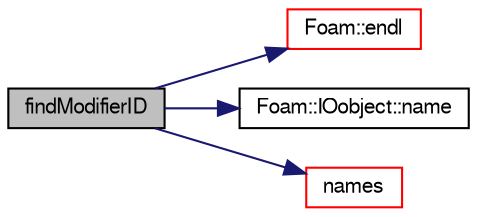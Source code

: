 digraph "findModifierID"
{
  bgcolor="transparent";
  edge [fontname="FreeSans",fontsize="10",labelfontname="FreeSans",labelfontsize="10"];
  node [fontname="FreeSans",fontsize="10",shape=record];
  rankdir="LR";
  Node482 [label="findModifierID",height=0.2,width=0.4,color="black", fillcolor="grey75", style="filled", fontcolor="black"];
  Node482 -> Node483 [color="midnightblue",fontsize="10",style="solid",fontname="FreeSans"];
  Node483 [label="Foam::endl",height=0.2,width=0.4,color="red",URL="$a21124.html#a2db8fe02a0d3909e9351bb4275b23ce4",tooltip="Add newline and flush stream. "];
  Node482 -> Node485 [color="midnightblue",fontsize="10",style="solid",fontname="FreeSans"];
  Node485 [label="Foam::IOobject::name",height=0.2,width=0.4,color="black",URL="$a26142.html#acc80e00a8ac919288fb55bd14cc88bf6",tooltip="Return name. "];
  Node482 -> Node486 [color="midnightblue",fontsize="10",style="solid",fontname="FreeSans"];
  Node486 [label="names",height=0.2,width=0.4,color="red",URL="$a21734.html#ada6aa4fc7adb36994dc5e27d319a3acc",tooltip="Return a list of patch names. "];
}
